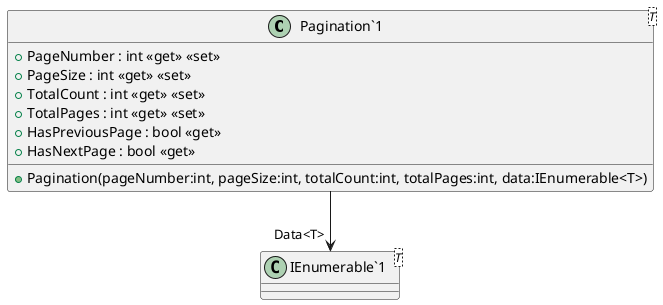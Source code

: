 @startuml
class "Pagination`1"<T> {
    + PageNumber : int <<get>> <<set>>
    + PageSize : int <<get>> <<set>>
    + TotalCount : int <<get>> <<set>>
    + TotalPages : int <<get>> <<set>>
    + HasPreviousPage : bool <<get>>
    + HasNextPage : bool <<get>>
    + Pagination(pageNumber:int, pageSize:int, totalCount:int, totalPages:int, data:IEnumerable<T>)
}
class "IEnumerable`1"<T> {
}
"Pagination`1" --> "Data<T>" "IEnumerable`1"
@enduml
